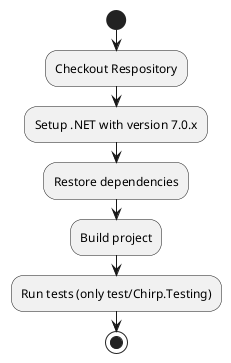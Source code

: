 @startuml Build and Test
start
:Checkout Respository;
:Setup .NET with version 7.0.x;
:Restore dependencies;
:Build project;
:Run tests (only test/Chirp.Testing);
stop
@enduml